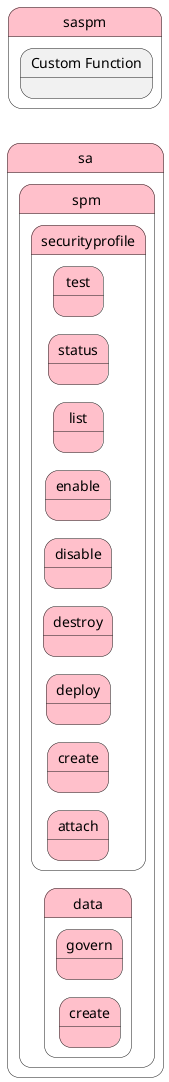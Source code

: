 @startuml
left to right direction


state "sa" as sa #pink {
state "spm" as saspm #pink {
}
}


state "saspm" as pstatename #pink {
    state "Custom Function" as spmfunction {
    }
}

        state "sa" as sa #pink {
state "spm" as saspm #pink {
state "data" as saspmdata #pink {
state "create" as saspmdatacreate #pink {
}
}
}
}


        state "sa" as sa #pink {
state "spm" as saspm #pink {
state "data" as saspmdata #pink {
state "govern" as saspmdatagovern #pink {
}
}
}
}


        state "sa" as sa #pink {
state "spm" as saspm #pink {
state "securityprofile" as saspmsecurityprofile #pink {
state "attach" as saspmsecurityprofileattach #pink {
}
}
}
}


        state "sa" as sa #pink {
state "spm" as saspm #pink {
state "securityprofile" as saspmsecurityprofile #pink {
state "create" as saspmsecurityprofilecreate #pink {
}
}
}
}


        state "sa" as sa #pink {
state "spm" as saspm #pink {
state "securityprofile" as saspmsecurityprofile #pink {
state "deploy" as saspmsecurityprofiledeploy #pink {
}
}
}
}


        state "sa" as sa #pink {
state "spm" as saspm #pink {
state "securityprofile" as saspmsecurityprofile #pink {
state "destroy" as saspmsecurityprofiledestroy #pink {
}
}
}
}


        state "sa" as sa #pink {
state "spm" as saspm #pink {
state "securityprofile" as saspmsecurityprofile #pink {
state "disable" as saspmsecurityprofiledisable #pink {
}
}
}
}


        state "sa" as sa #pink {
state "spm" as saspm #pink {
state "securityprofile" as saspmsecurityprofile #pink {
state "enable" as saspmsecurityprofileenable #pink {
}
}
}
}


        state "sa" as sa #pink {
state "spm" as saspm #pink {
state "securityprofile" as saspmsecurityprofile #pink {
state "list" as saspmsecurityprofilelist #pink {
}
}
}
}


        state "sa" as sa #pink {
state "spm" as saspm #pink {
state "securityprofile" as saspmsecurityprofile #pink {
state "status" as saspmsecurityprofilestatus #pink {
}
}
}
}


        state "sa" as sa #pink {
state "spm" as saspm #pink {
state "securityprofile" as saspmsecurityprofile #pink {
state "test" as saspmsecurityprofiletest #pink {
}
}
}
}






@enduml
